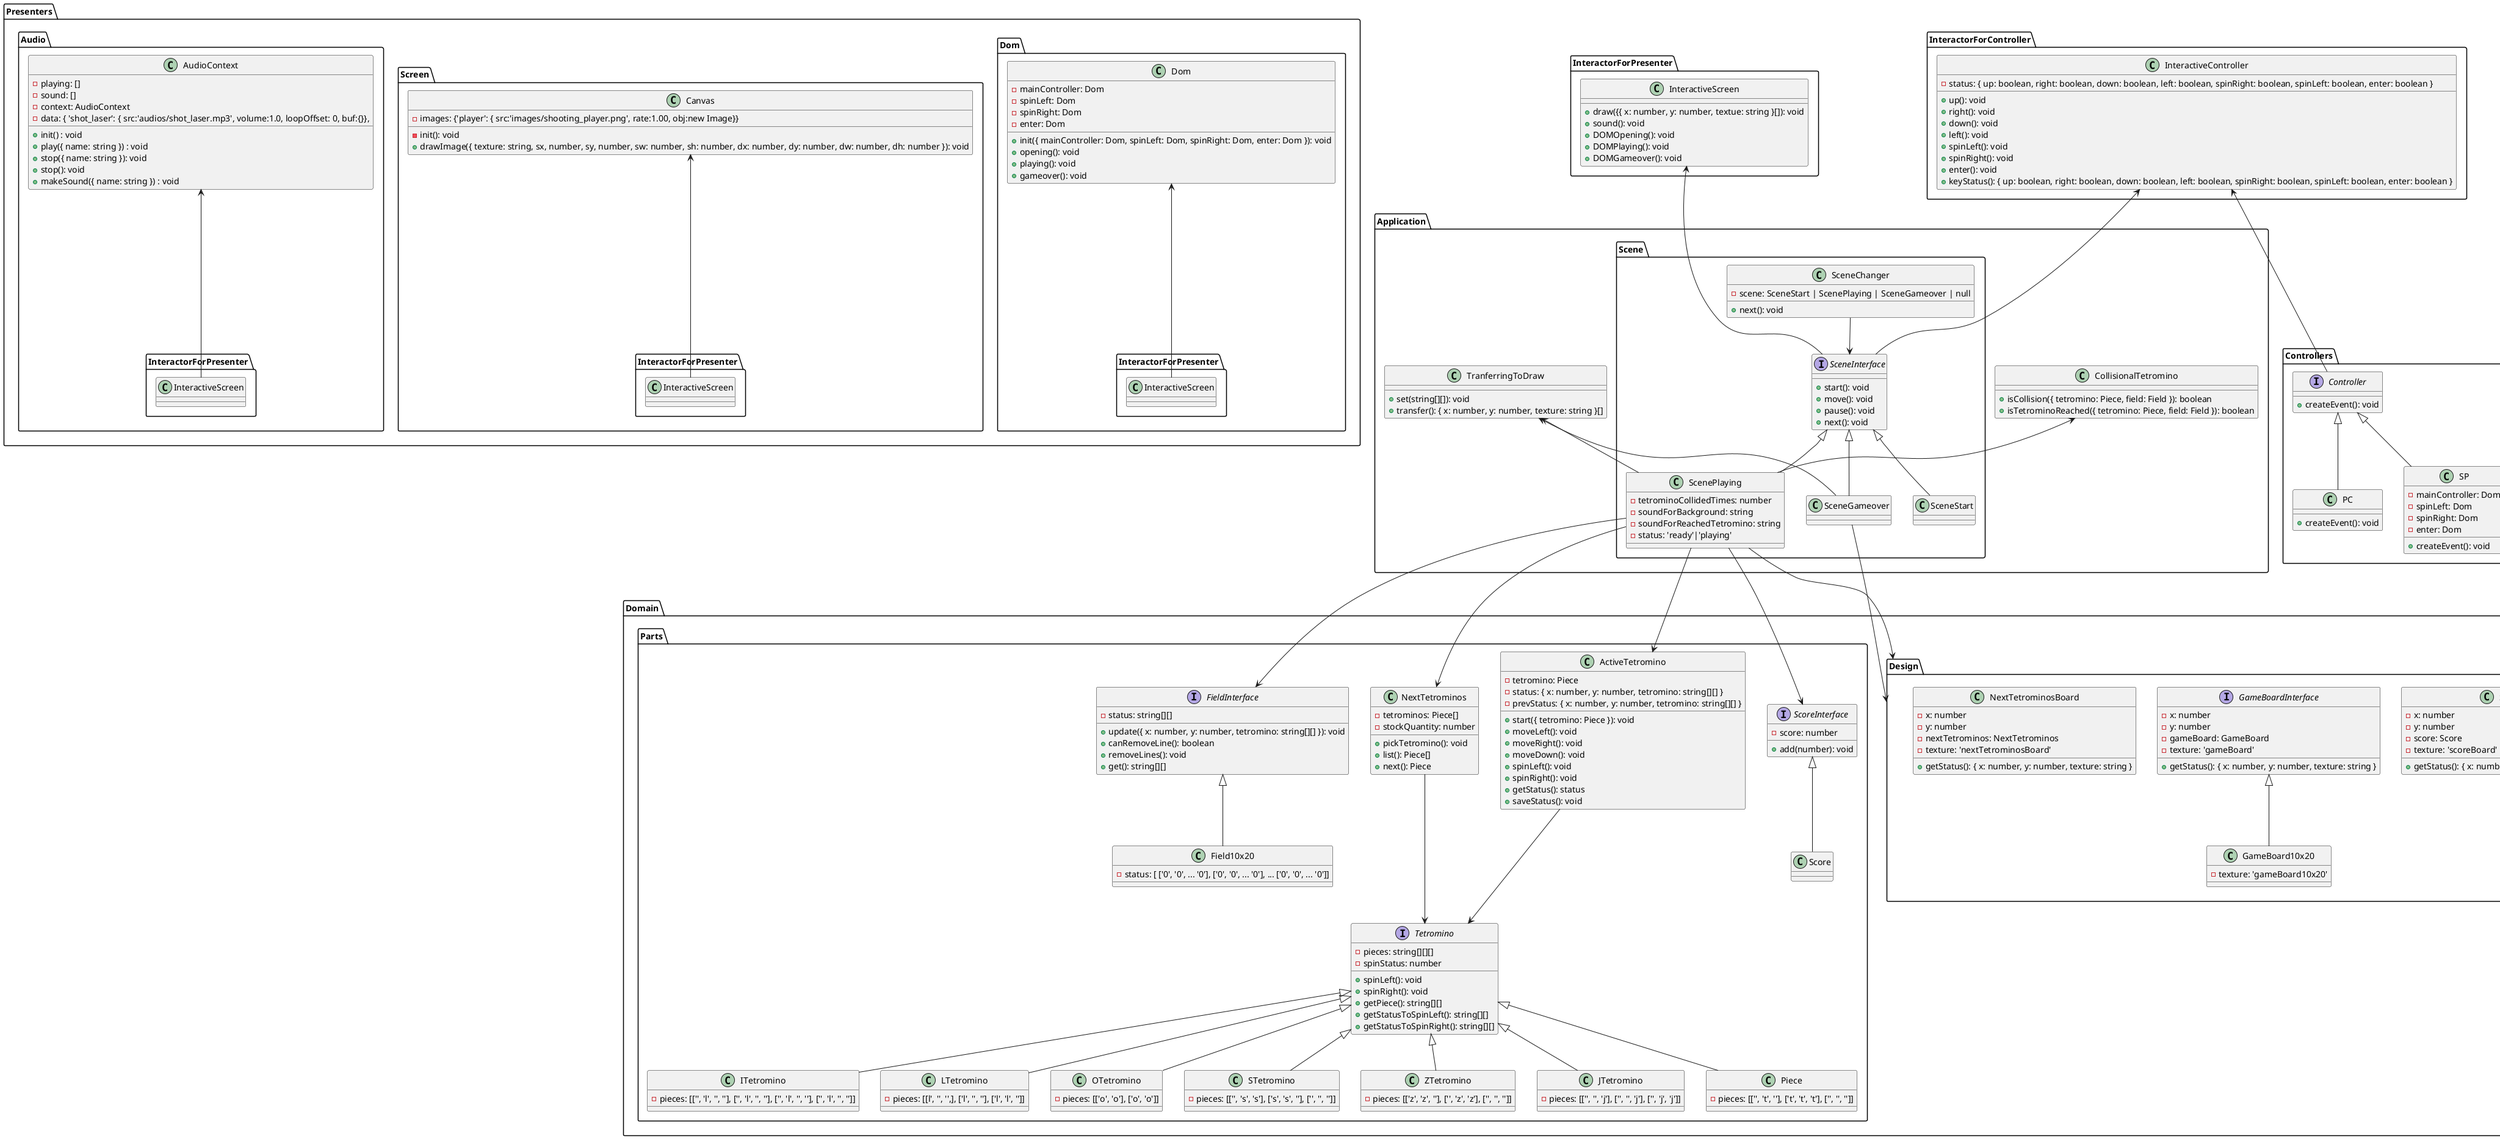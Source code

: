 @startuml Overview

namespace Presenters {
  namespace Dom {
    class Dom {
      - mainController: Dom
      - spinLeft: Dom
      - spinRight: Dom
      - enter: Dom

      + init({ mainController: Dom, spinLeft: Dom, spinRight: Dom, enter: Dom }): void
      + opening(): void
      + playing(): void
      + gameover(): void
    }
    Dom <--- InteractorForPresenter.InteractiveScreen
  }
  namespace Screen {
    class Canvas {
      - images: {'player': { src:'images/shooting_player.png', rate:1.00, obj:new Image}}
      - init(): void
      + drawImage({ texture: string, sx, number, sy, number, sw: number, sh: number, dx: number, dy: number, dw: number, dh: number }): void
    }
    Canvas <--- InteractorForPresenter.InteractiveScreen
  }
  namespace Audio {
    class AudioContext{
      - playing: []
      - sound: []
      - context: AudioContext
      - data: { 'shot_laser': { src:'audios/shot_laser.mp3', volume:1.0, loopOffset: 0, buf:{}},
      + init() : void
      + play({ name: string }) : void
      + stop({ name: string }): void
      + stop(): void
      + makeSound({ name: string }) : void
    }
    AudioContext <--- InteractorForPresenter.InteractiveScreen
  }
}

' Presentersに情報を渡すための情報を加工する
namespace InteractorForPresenter {
  class InteractiveScreen {
    + draw({{ x: number, y: number, textue: string }[]): void
    + sound(): void
    + DOMOpening(): void
    + DOMPlaying(): void
    + DOMGameover(): void
  }
}

namespace InteractorForController {
  class InteractiveController {
    - status: { up: boolean, right: boolean, down: boolean, left: boolean, spinRight: boolean, spinLeft: boolean, enter: boolean }
    + up(): void
    + right(): void
    + down(): void
    + left(): void
    + spinLeft(): void
    + spinRight(): void
    + enter(): void
    + keyStatus(): { up: boolean, right: boolean, down: boolean, left: boolean, spinRight: boolean, spinLeft: boolean, enter: boolean }
  }
}

namespace Application {
  namespace Scene {
    class SceneChanger{
      - scene: SceneStart | ScenePlaying | SceneGameover | null
      + next(): void
    }
    interface SceneInterface {
      + start(): void
      + move(): void
      + pause(): void
      + next(): void
    }

    SceneChanger --> SceneInterface
    SceneInterface <|-- SceneStart
    SceneInterface <|-- ScenePlaying
    SceneInterface <|-- SceneGameover
    class SceneStart{
    }
    class ScenePlaying{
      - tetrominoCollidedTimes: number
      - soundForBackground: string
      - soundForReachedTetromino: string
      - status: 'ready'|'playing'

    }
    InteractorForPresenter.InteractiveScreen <--- SceneInterface
    InteractorForController.InteractiveController <--- SceneInterface
  }

  ' tetrominoとfieldで衝突判定をする
  class CollisionalTetromino {
    + isCollision({ tetromino: Piece, field: Field }): boolean
    + isTetrominoReached({ tetromino: Piece, field: Field }): boolean
  }

  ' fieldを描画用に置換する
  class TranferringToDraw {
    + set(string[][]): void
    + transfer(): { x: number, y: number, texture: string }[] 
  }
  TranferringToDraw <-- Application.Scene.ScenePlaying
  TranferringToDraw <-- Application.Scene.SceneGameover
  CollisionalTetromino <-- Application.Scene.ScenePlaying

}

namespace Controllers {
  interface Controller {
    + createEvent(): void
  }
  class PC {
    + createEvent(): void
  }
  class SP {
    - mainController: Dom
    - spinLeft: Dom
    - spinRight: Dom
    - enter: Dom
    + createEvent(): void
  }
  Controller <|-- PC
  Controller <|-- SP
  InteractorForController.InteractiveController <--- Controller
}

namespace Domain {
  nameSpace Design {
    class ScoreBoard {
      - x: number
      - y: number
      - score: Score
      - texture: 'scoreBoard'
      + getStatus(): { x: number, y: number, texture: string }
    }
    interface GameBoardInterface {
      - x: number
      - y: number
      - gameBoard: GameBoard
      - texture: 'gameBoard'
      + getStatus(): { x: number, y: number, texture: string }
    }
    GameBoardInterface <|-- GameBoard10x20
    class GameBoard10x20 {
      - texture: 'gameBoard10x20'
    }
    class NextTetrominosBoard {
      - x: number
      - y: number
      - nextTetrominos: NextTetrominos 
      - texture: 'nextTetrominosBoard'
      + getStatus(): { x: number, y: number, texture: string }
    }
  }
  Application.Scene.ScenePlaying ---> Domain.Design
  Application.Scene.SceneGameover ---> Domain.Design

  namespace Parts {
    interface ScoreInterface {
      - score: number
      + add(number): void
    }
    class Score {}
    ScoreInterface <|-- Score

    interface FieldInterface {
      - status: string[][]
      + update({ x: number, y: number, tetromino: string[][] }): void
      + canRemoveLine(): boolean
      + removeLines(): void
      + get(): string[][]
    }
    FieldInterface <|-- Field10x20
    class Field10x20 {
      - status: [ ['0', '0', ... '0'], ['0', '0', ... '0'], ... ['0', '0', ... '0']]
    }

    Class NextTetrominos {
      - tetrominos: Piece[]
      - stockQuantity: number
      + pickTetromino(): void
      + list(): Piece[]
      + next(): Piece
    }

    Class ActiveTetromino {
      - tetromino: Piece
      - status: { x: number, y: number, tetromino: string[][] }
      - prevStatus: { x: number, y: number, tetromino: string[][] }

      + start({ tetromino: Piece }): void
      + moveLeft(): void
      + moveRight(): void
      + moveDown(): void
      + spinLeft(): void
      + spinRight(): void
      + getStatus(): status
      + saveStatus(): void
    }
    Interface Tetromino {
      - pieces: string[][][]
      - spinStatus: number

      + spinLeft(): void
      + spinRight(): void
      + getPiece(): string[][]
      + getStatusToSpinLeft(): string[][]
      + getStatusToSpinRight(): string[][]
    }
    class ITetromino {
      - pieces: [['', 'l', '', ''], ['', 'l', '', ''], ['', 'l', '', ''], ['', 'l', '', '']]
    }
    class LTetromino {
      - pieces: [[l', '', '',], ['l', '', ''], ['l', 'l', '']]
    }
    class OTetromino {
      - pieces: [['o', 'o'], ['o', 'o']]
    }
    class STetromino {
      - pieces: [['', 's', 's'], ['s', 's', ''], ['', '', '']]
    }
    class ZTetromino {
      - pieces: [['z', 'z', ''], ['', 'z', 'z'], ['', '', '']]
    }
    class JTetromino {
      - pieces: [['', '', 'j'], ['', '', 'j'], ['', 'j', 'j']]
    }
    class Piece {
      - pieces: [['', 't', ''], ['t', 't', 't'], ['', '', '']]
    }

    NextTetrominos ---> Tetromino
    ActiveTetromino ---> Tetromino
    Tetromino <|-- ITetromino
    Tetromino <|-- LTetromino
    Tetromino <|-- OTetromino
    Tetromino <|-- STetromino
    Tetromino <|-- ZTetromino
    Tetromino <|-- JTetromino
    Tetromino <|-- Piece
  }

  Application.Scene.ScenePlaying ---> Domain.Parts.ActiveTetromino
  Application.Scene.ScenePlaying ---> Domain.Parts.NextTetrominos
  Application.Scene.ScenePlaying ---> Domain.Parts.FieldInterface
  Application.Scene.ScenePlaying ---> Domain.Parts.ScoreInterface
}

@enduml